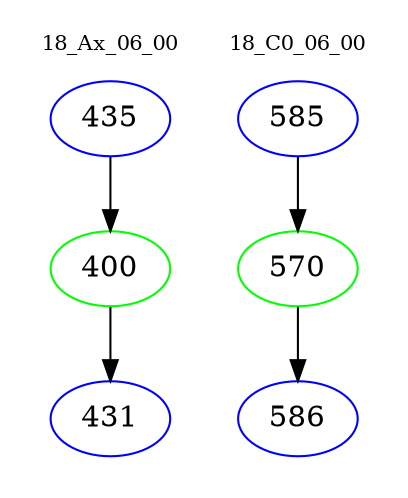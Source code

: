 digraph{
subgraph cluster_0 {
color = white
label = "18_Ax_06_00";
fontsize=10;
T0_435 [label="435", color="blue"]
T0_435 -> T0_400 [color="black"]
T0_400 [label="400", color="green"]
T0_400 -> T0_431 [color="black"]
T0_431 [label="431", color="blue"]
}
subgraph cluster_1 {
color = white
label = "18_C0_06_00";
fontsize=10;
T1_585 [label="585", color="blue"]
T1_585 -> T1_570 [color="black"]
T1_570 [label="570", color="green"]
T1_570 -> T1_586 [color="black"]
T1_586 [label="586", color="blue"]
}
}
